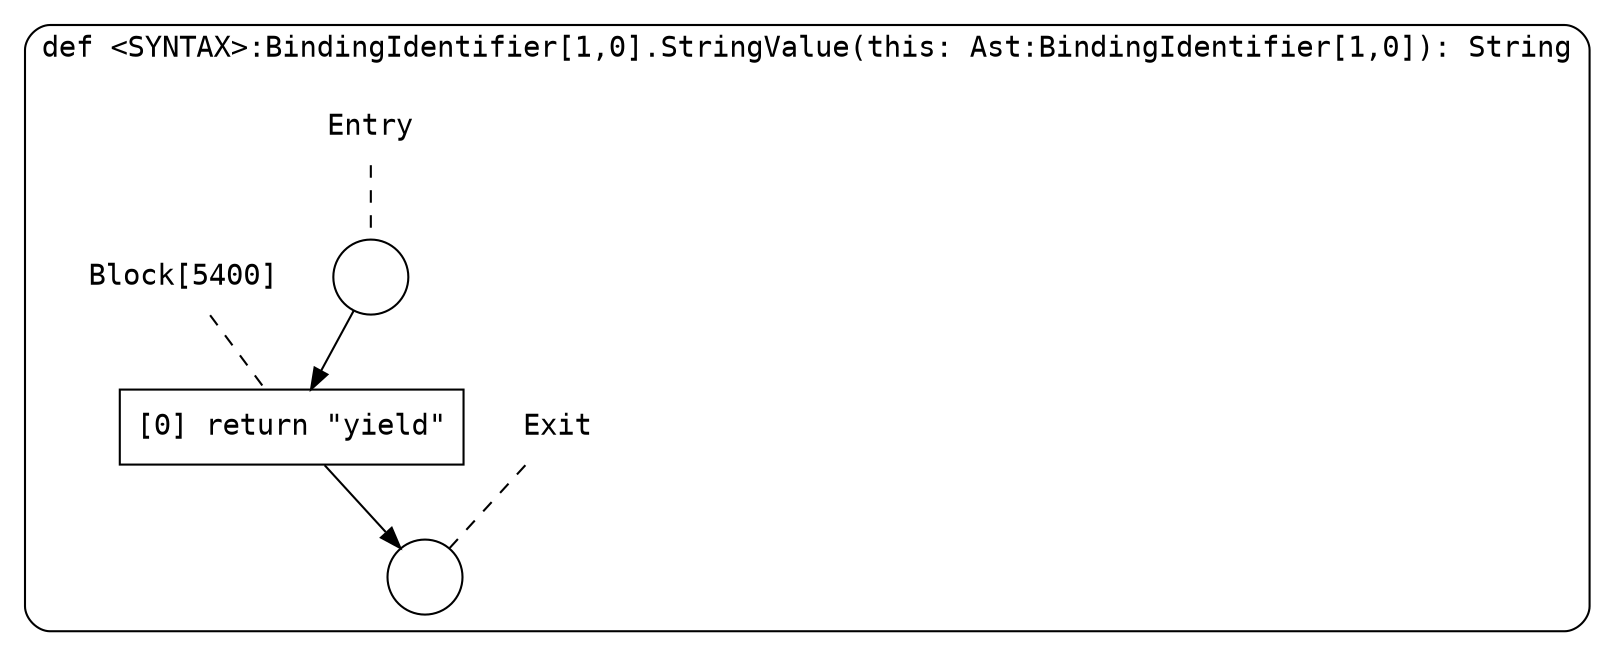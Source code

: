 digraph {
  graph [fontname = "Consolas"]
  node [fontname = "Consolas"]
  edge [fontname = "Consolas"]
  subgraph cluster1189 {
    label = "def <SYNTAX>:BindingIdentifier[1,0].StringValue(this: Ast:BindingIdentifier[1,0]): String"
    style = rounded
    cluster1189_entry_name [shape=none, label=<<font color="black">Entry</font>>]
    cluster1189_entry_name -> cluster1189_entry [arrowhead=none, color="black", style=dashed]
    cluster1189_entry [shape=circle label=" " color="black" fillcolor="white" style=filled]
    cluster1189_entry -> node5400 [color="black"]
    cluster1189_exit_name [shape=none, label=<<font color="black">Exit</font>>]
    cluster1189_exit_name -> cluster1189_exit [arrowhead=none, color="black", style=dashed]
    cluster1189_exit [shape=circle label=" " color="black" fillcolor="white" style=filled]
    node5400_name [shape=none, label=<<font color="black">Block[5400]</font>>]
    node5400_name -> node5400 [arrowhead=none, color="black", style=dashed]
    node5400 [shape=box, label=<<font color="black">[0] return &quot;yield&quot;<BR ALIGN="LEFT"/></font>> color="black" fillcolor="white", style=filled]
    node5400 -> cluster1189_exit [color="black"]
  }
}